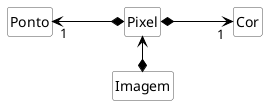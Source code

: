 @startuml mod07ima21
hide circle
hide methods
hide empty members

skinparam class {
    BackgroundColor White
    ArrowColor Black
    BorderColor #505050
}

class "Imagem" as im
class "Pixel" as pi
class "Cor" as co
class "Ponto" as po
left to right direction
im *-left-> pi
pi *-->"1" co
po "1"<--* pi
@enduml